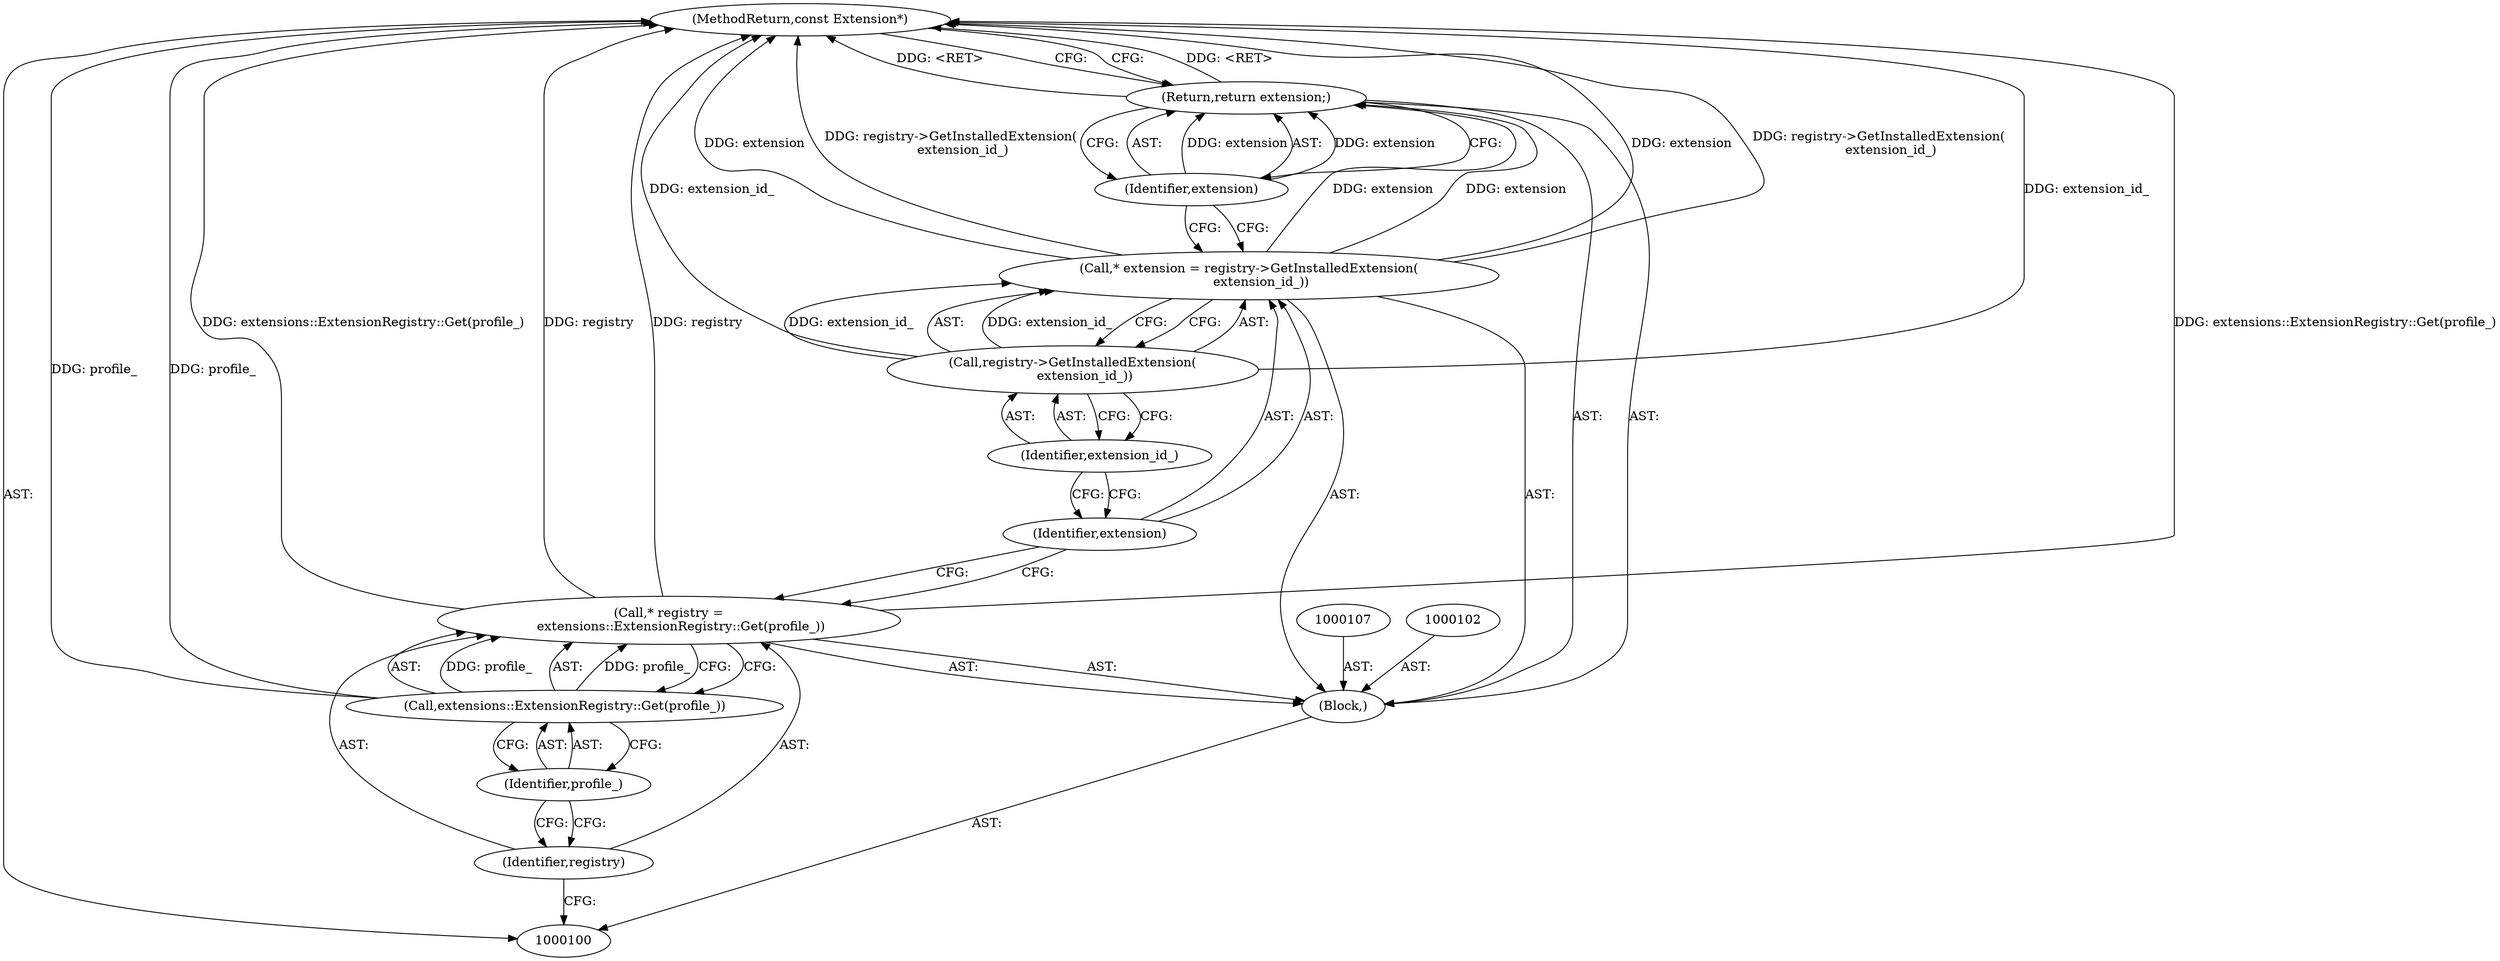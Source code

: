 digraph "0_Chrome_db93178bcaaf7e99ebb18bd51fa99b2feaf47e1f_3" {
"1000114" [label="(MethodReturn,const Extension*)"];
"1000101" [label="(Block,)"];
"1000103" [label="(Call,* registry =\n      extensions::ExtensionRegistry::Get(profile_))"];
"1000104" [label="(Identifier,registry)"];
"1000106" [label="(Identifier,profile_)"];
"1000105" [label="(Call,extensions::ExtensionRegistry::Get(profile_))"];
"1000108" [label="(Call,* extension = registry->GetInstalledExtension(\n      extension_id_))"];
"1000109" [label="(Identifier,extension)"];
"1000110" [label="(Call,registry->GetInstalledExtension(\n      extension_id_))"];
"1000111" [label="(Identifier,extension_id_)"];
"1000113" [label="(Identifier,extension)"];
"1000112" [label="(Return,return extension;)"];
"1000114" -> "1000100"  [label="AST: "];
"1000114" -> "1000112"  [label="CFG: "];
"1000112" -> "1000114"  [label="DDG: <RET>"];
"1000103" -> "1000114"  [label="DDG: registry"];
"1000103" -> "1000114"  [label="DDG: extensions::ExtensionRegistry::Get(profile_)"];
"1000108" -> "1000114"  [label="DDG: registry->GetInstalledExtension(\n      extension_id_)"];
"1000108" -> "1000114"  [label="DDG: extension"];
"1000110" -> "1000114"  [label="DDG: extension_id_"];
"1000105" -> "1000114"  [label="DDG: profile_"];
"1000101" -> "1000100"  [label="AST: "];
"1000102" -> "1000101"  [label="AST: "];
"1000103" -> "1000101"  [label="AST: "];
"1000107" -> "1000101"  [label="AST: "];
"1000108" -> "1000101"  [label="AST: "];
"1000112" -> "1000101"  [label="AST: "];
"1000103" -> "1000101"  [label="AST: "];
"1000103" -> "1000105"  [label="CFG: "];
"1000104" -> "1000103"  [label="AST: "];
"1000105" -> "1000103"  [label="AST: "];
"1000109" -> "1000103"  [label="CFG: "];
"1000103" -> "1000114"  [label="DDG: registry"];
"1000103" -> "1000114"  [label="DDG: extensions::ExtensionRegistry::Get(profile_)"];
"1000105" -> "1000103"  [label="DDG: profile_"];
"1000104" -> "1000103"  [label="AST: "];
"1000104" -> "1000100"  [label="CFG: "];
"1000106" -> "1000104"  [label="CFG: "];
"1000106" -> "1000105"  [label="AST: "];
"1000106" -> "1000104"  [label="CFG: "];
"1000105" -> "1000106"  [label="CFG: "];
"1000105" -> "1000103"  [label="AST: "];
"1000105" -> "1000106"  [label="CFG: "];
"1000106" -> "1000105"  [label="AST: "];
"1000103" -> "1000105"  [label="CFG: "];
"1000105" -> "1000114"  [label="DDG: profile_"];
"1000105" -> "1000103"  [label="DDG: profile_"];
"1000108" -> "1000101"  [label="AST: "];
"1000108" -> "1000110"  [label="CFG: "];
"1000109" -> "1000108"  [label="AST: "];
"1000110" -> "1000108"  [label="AST: "];
"1000113" -> "1000108"  [label="CFG: "];
"1000108" -> "1000114"  [label="DDG: registry->GetInstalledExtension(\n      extension_id_)"];
"1000108" -> "1000114"  [label="DDG: extension"];
"1000110" -> "1000108"  [label="DDG: extension_id_"];
"1000108" -> "1000112"  [label="DDG: extension"];
"1000109" -> "1000108"  [label="AST: "];
"1000109" -> "1000103"  [label="CFG: "];
"1000111" -> "1000109"  [label="CFG: "];
"1000110" -> "1000108"  [label="AST: "];
"1000110" -> "1000111"  [label="CFG: "];
"1000111" -> "1000110"  [label="AST: "];
"1000108" -> "1000110"  [label="CFG: "];
"1000110" -> "1000114"  [label="DDG: extension_id_"];
"1000110" -> "1000108"  [label="DDG: extension_id_"];
"1000111" -> "1000110"  [label="AST: "];
"1000111" -> "1000109"  [label="CFG: "];
"1000110" -> "1000111"  [label="CFG: "];
"1000113" -> "1000112"  [label="AST: "];
"1000113" -> "1000108"  [label="CFG: "];
"1000112" -> "1000113"  [label="CFG: "];
"1000113" -> "1000112"  [label="DDG: extension"];
"1000112" -> "1000101"  [label="AST: "];
"1000112" -> "1000113"  [label="CFG: "];
"1000113" -> "1000112"  [label="AST: "];
"1000114" -> "1000112"  [label="CFG: "];
"1000112" -> "1000114"  [label="DDG: <RET>"];
"1000113" -> "1000112"  [label="DDG: extension"];
"1000108" -> "1000112"  [label="DDG: extension"];
}
